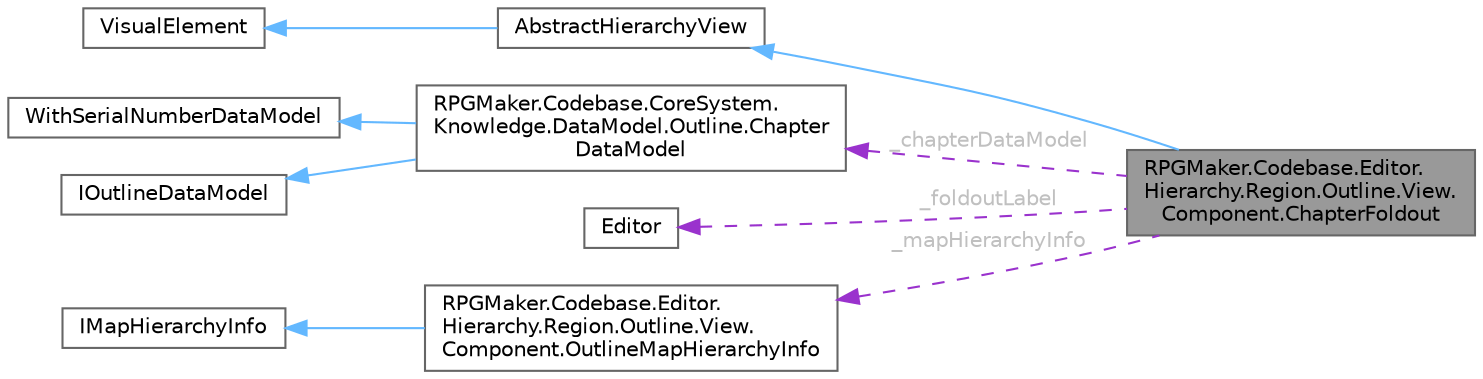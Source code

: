 digraph "RPGMaker.Codebase.Editor.Hierarchy.Region.Outline.View.Component.ChapterFoldout"
{
 // LATEX_PDF_SIZE
  bgcolor="transparent";
  edge [fontname=Helvetica,fontsize=10,labelfontname=Helvetica,labelfontsize=10];
  node [fontname=Helvetica,fontsize=10,shape=box,height=0.2,width=0.4];
  rankdir="LR";
  Node1 [id="Node000001",label="RPGMaker.Codebase.Editor.\lHierarchy.Region.Outline.View.\lComponent.ChapterFoldout",height=0.2,width=0.4,color="gray40", fillcolor="grey60", style="filled", fontcolor="black",tooltip="章折り込み"];
  Node2 -> Node1 [id="edge1_Node000001_Node000002",dir="back",color="steelblue1",style="solid",tooltip=" "];
  Node2 [id="Node000002",label="AbstractHierarchyView",height=0.2,width=0.4,color="gray40", fillcolor="white", style="filled",URL="$de/d02/class_r_p_g_maker_1_1_codebase_1_1_editor_1_1_common_1_1_view_1_1_abstract_hierarchy_view.html",tooltip="HierarchyViewの基底クラス"];
  Node3 -> Node2 [id="edge2_Node000002_Node000003",dir="back",color="steelblue1",style="solid",tooltip=" "];
  Node3 [id="Node000003",label="VisualElement",height=0.2,width=0.4,color="gray40", fillcolor="white", style="filled",tooltip=" "];
  Node4 -> Node1 [id="edge3_Node000001_Node000004",dir="back",color="darkorchid3",style="dashed",tooltip=" ",label=" _chapterDataModel",fontcolor="grey" ];
  Node4 [id="Node000004",label="RPGMaker.Codebase.CoreSystem.\lKnowledge.DataModel.Outline.Chapter\lDataModel",height=0.2,width=0.4,color="gray40", fillcolor="white", style="filled",URL="$d4/d80/class_r_p_g_maker_1_1_codebase_1_1_core_system_1_1_knowledge_1_1_data_model_1_1_outline_1_1_chapter_data_model.html",tooltip="😁 章データ・モデル"];
  Node5 -> Node4 [id="edge4_Node000004_Node000005",dir="back",color="steelblue1",style="solid",tooltip=" "];
  Node5 [id="Node000005",label="WithSerialNumberDataModel",height=0.2,width=0.4,color="gray40", fillcolor="white", style="filled",tooltip=" "];
  Node6 -> Node4 [id="edge5_Node000004_Node000006",dir="back",color="steelblue1",style="solid",tooltip=" "];
  Node6 [id="Node000006",label="IOutlineDataModel",height=0.2,width=0.4,color="gray40", fillcolor="white", style="filled",URL="$d4/db6/interface_r_p_g_maker_1_1_codebase_1_1_core_system_1_1_knowledge_1_1_data_model_1_1_outline_1_1_i_outline_data_model.html",tooltip="😁 アウトライン・データ・モデル・インターフェース"];
  Node7 -> Node1 [id="edge6_Node000001_Node000007",dir="back",color="darkorchid3",style="dashed",tooltip=" ",label=" _foldoutLabel",fontcolor="grey" ];
  Node7 [id="Node000007",label="Editor",height=0.2,width=0.4,color="gray40", fillcolor="white", style="filled",tooltip=" "];
  Node8 -> Node1 [id="edge7_Node000001_Node000008",dir="back",color="darkorchid3",style="dashed",tooltip=" ",label=" _mapHierarchyInfo",fontcolor="grey" ];
  Node8 [id="Node000008",label="RPGMaker.Codebase.Editor.\lHierarchy.Region.Outline.View.\lComponent.OutlineMapHierarchyInfo",height=0.2,width=0.4,color="gray40", fillcolor="white", style="filled",URL="$d7/d2b/class_r_p_g_maker_1_1_codebase_1_1_editor_1_1_hierarchy_1_1_region_1_1_outline_1_1_view_1_1_compe4f35baf70c1520dbfb4c736bb2d7577.html",tooltip="アウトラインのチャプターとセクション用のマップヒエラルキー情報クラス。"];
  Node9 -> Node8 [id="edge8_Node000008_Node000009",dir="back",color="steelblue1",style="solid",tooltip=" "];
  Node9 [id="Node000009",label="IMapHierarchyInfo",height=0.2,width=0.4,color="gray40", fillcolor="white", style="filled",URL="$d6/d4e/interface_r_p_g_maker_1_1_codebase_1_1_editor_1_1_hierarchy_1_1_common_1_1_i_map_hierarchy_info.html",tooltip="マップヒエラルキー情報インターフェイス。"];
}
